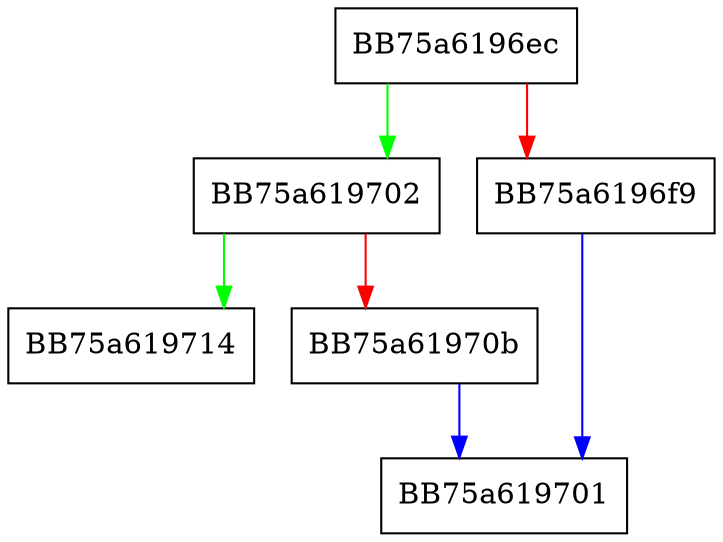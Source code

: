 digraph AllocContext {
  node [shape="box"];
  graph [splines=ortho];
  BB75a6196ec -> BB75a619702 [color="green"];
  BB75a6196ec -> BB75a6196f9 [color="red"];
  BB75a6196f9 -> BB75a619701 [color="blue"];
  BB75a619702 -> BB75a619714 [color="green"];
  BB75a619702 -> BB75a61970b [color="red"];
  BB75a61970b -> BB75a619701 [color="blue"];
}